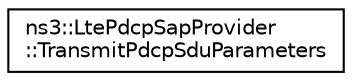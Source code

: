 digraph "Graphical Class Hierarchy"
{
 // LATEX_PDF_SIZE
  edge [fontname="Helvetica",fontsize="10",labelfontname="Helvetica",labelfontsize="10"];
  node [fontname="Helvetica",fontsize="10",shape=record];
  rankdir="LR";
  Node0 [label="ns3::LtePdcpSapProvider\l::TransmitPdcpSduParameters",height=0.2,width=0.4,color="black", fillcolor="white", style="filled",URL="$structns3_1_1_lte_pdcp_sap_provider_1_1_transmit_pdcp_sdu_parameters.html",tooltip="Parameters for LtePdcpSapProvider::TransmitPdcpSdu."];
}
